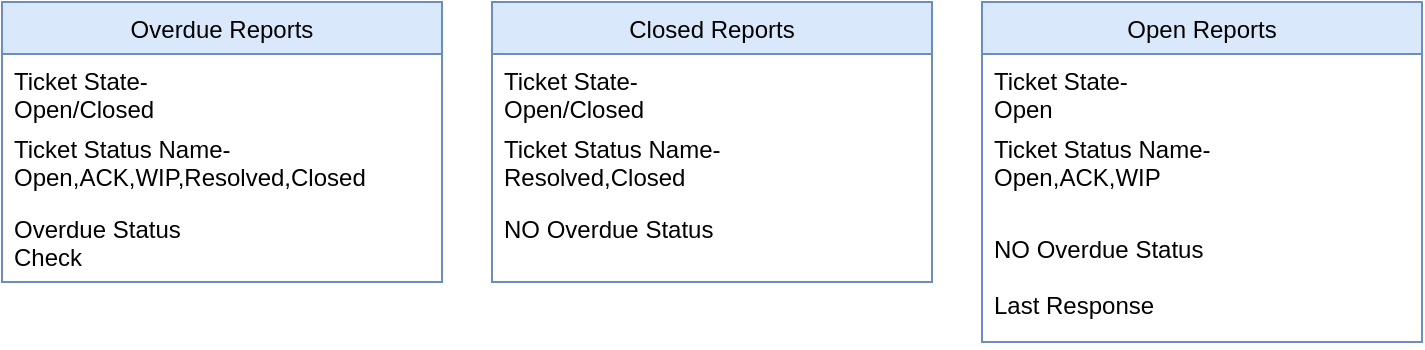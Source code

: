 <mxfile version="14.8.6" type="github">
  <diagram id="iti4qqfXta-uGKcgSxKH" name="Page-1">
    <mxGraphModel dx="868" dy="450" grid="1" gridSize="10" guides="1" tooltips="1" connect="1" arrows="1" fold="1" page="1" pageScale="1" pageWidth="850" pageHeight="1100" math="0" shadow="0">
      <root>
        <mxCell id="0" />
        <mxCell id="1" parent="0" />
        <mxCell id="4twZK9jO1V1P89tR3R61-6" value="Overdue Reports" style="swimlane;fontStyle=0;childLayout=stackLayout;horizontal=1;startSize=26;fillColor=#dae8fc;horizontalStack=0;resizeParent=1;resizeParentMax=0;resizeLast=0;collapsible=1;marginBottom=0;strokeColor=#6c8ebf;" vertex="1" parent="1">
          <mxGeometry x="70" y="60" width="220" height="140" as="geometry" />
        </mxCell>
        <mxCell id="4twZK9jO1V1P89tR3R61-7" value="Ticket State-&#xa;Open/Closed" style="text;strokeColor=none;fillColor=none;align=left;verticalAlign=top;spacingLeft=4;spacingRight=4;overflow=hidden;rotatable=0;points=[[0,0.5],[1,0.5]];portConstraint=eastwest;" vertex="1" parent="4twZK9jO1V1P89tR3R61-6">
          <mxGeometry y="26" width="220" height="34" as="geometry" />
        </mxCell>
        <mxCell id="4twZK9jO1V1P89tR3R61-8" value="Ticket Status Name-&#xa;Open,ACK,WIP,Resolved,Closed" style="text;strokeColor=none;fillColor=none;align=left;verticalAlign=top;spacingLeft=4;spacingRight=4;overflow=hidden;rotatable=0;points=[[0,0.5],[1,0.5]];portConstraint=eastwest;" vertex="1" parent="4twZK9jO1V1P89tR3R61-6">
          <mxGeometry y="60" width="220" height="40" as="geometry" />
        </mxCell>
        <mxCell id="4twZK9jO1V1P89tR3R61-9" value="Overdue Status&#xa;Check" style="text;strokeColor=none;fillColor=none;align=left;verticalAlign=top;spacingLeft=4;spacingRight=4;overflow=hidden;rotatable=0;points=[[0,0.5],[1,0.5]];portConstraint=eastwest;" vertex="1" parent="4twZK9jO1V1P89tR3R61-6">
          <mxGeometry y="100" width="220" height="40" as="geometry" />
        </mxCell>
        <mxCell id="4twZK9jO1V1P89tR3R61-10" value="Closed Reports" style="swimlane;fontStyle=0;childLayout=stackLayout;horizontal=1;startSize=26;fillColor=#dae8fc;horizontalStack=0;resizeParent=1;resizeParentMax=0;resizeLast=0;collapsible=1;marginBottom=0;strokeColor=#6c8ebf;" vertex="1" parent="1">
          <mxGeometry x="315" y="60" width="220" height="140" as="geometry" />
        </mxCell>
        <mxCell id="4twZK9jO1V1P89tR3R61-11" value="Ticket State-&#xa;Open/Closed" style="text;strokeColor=none;fillColor=none;align=left;verticalAlign=top;spacingLeft=4;spacingRight=4;overflow=hidden;rotatable=0;points=[[0,0.5],[1,0.5]];portConstraint=eastwest;" vertex="1" parent="4twZK9jO1V1P89tR3R61-10">
          <mxGeometry y="26" width="220" height="34" as="geometry" />
        </mxCell>
        <mxCell id="4twZK9jO1V1P89tR3R61-12" value="Ticket Status Name-&#xa;Resolved,Closed" style="text;strokeColor=none;fillColor=none;align=left;verticalAlign=top;spacingLeft=4;spacingRight=4;overflow=hidden;rotatable=0;points=[[0,0.5],[1,0.5]];portConstraint=eastwest;" vertex="1" parent="4twZK9jO1V1P89tR3R61-10">
          <mxGeometry y="60" width="220" height="40" as="geometry" />
        </mxCell>
        <mxCell id="4twZK9jO1V1P89tR3R61-13" value="NO Overdue Status" style="text;strokeColor=none;fillColor=none;align=left;verticalAlign=top;spacingLeft=4;spacingRight=4;overflow=hidden;rotatable=0;points=[[0,0.5],[1,0.5]];portConstraint=eastwest;" vertex="1" parent="4twZK9jO1V1P89tR3R61-10">
          <mxGeometry y="100" width="220" height="40" as="geometry" />
        </mxCell>
        <mxCell id="4twZK9jO1V1P89tR3R61-23" value="Open Reports" style="swimlane;fontStyle=0;childLayout=stackLayout;horizontal=1;startSize=26;fillColor=#dae8fc;horizontalStack=0;resizeParent=1;resizeParentMax=0;resizeLast=0;collapsible=1;marginBottom=0;strokeColor=#6c8ebf;" vertex="1" parent="1">
          <mxGeometry x="560" y="60" width="220" height="170" as="geometry">
            <mxRectangle x="560" y="60" width="110" height="26" as="alternateBounds" />
          </mxGeometry>
        </mxCell>
        <mxCell id="4twZK9jO1V1P89tR3R61-24" value="Ticket State-&#xa;Open" style="text;strokeColor=none;fillColor=none;align=left;verticalAlign=top;spacingLeft=4;spacingRight=4;overflow=hidden;rotatable=0;points=[[0,0.5],[1,0.5]];portConstraint=eastwest;" vertex="1" parent="4twZK9jO1V1P89tR3R61-23">
          <mxGeometry y="26" width="220" height="34" as="geometry" />
        </mxCell>
        <mxCell id="4twZK9jO1V1P89tR3R61-25" value="Ticket Status Name-&#xa;Open,ACK,WIP" style="text;strokeColor=none;fillColor=none;align=left;verticalAlign=top;spacingLeft=4;spacingRight=4;overflow=hidden;rotatable=0;points=[[0,0.5],[1,0.5]];portConstraint=eastwest;" vertex="1" parent="4twZK9jO1V1P89tR3R61-23">
          <mxGeometry y="60" width="220" height="50" as="geometry" />
        </mxCell>
        <mxCell id="4twZK9jO1V1P89tR3R61-26" value="NO Overdue Status&#xa;&#xa;Last Response" style="text;strokeColor=none;fillColor=none;align=left;verticalAlign=top;spacingLeft=4;spacingRight=4;overflow=hidden;rotatable=0;points=[[0,0.5],[1,0.5]];portConstraint=eastwest;" vertex="1" parent="4twZK9jO1V1P89tR3R61-23">
          <mxGeometry y="110" width="220" height="60" as="geometry" />
        </mxCell>
      </root>
    </mxGraphModel>
  </diagram>
</mxfile>
